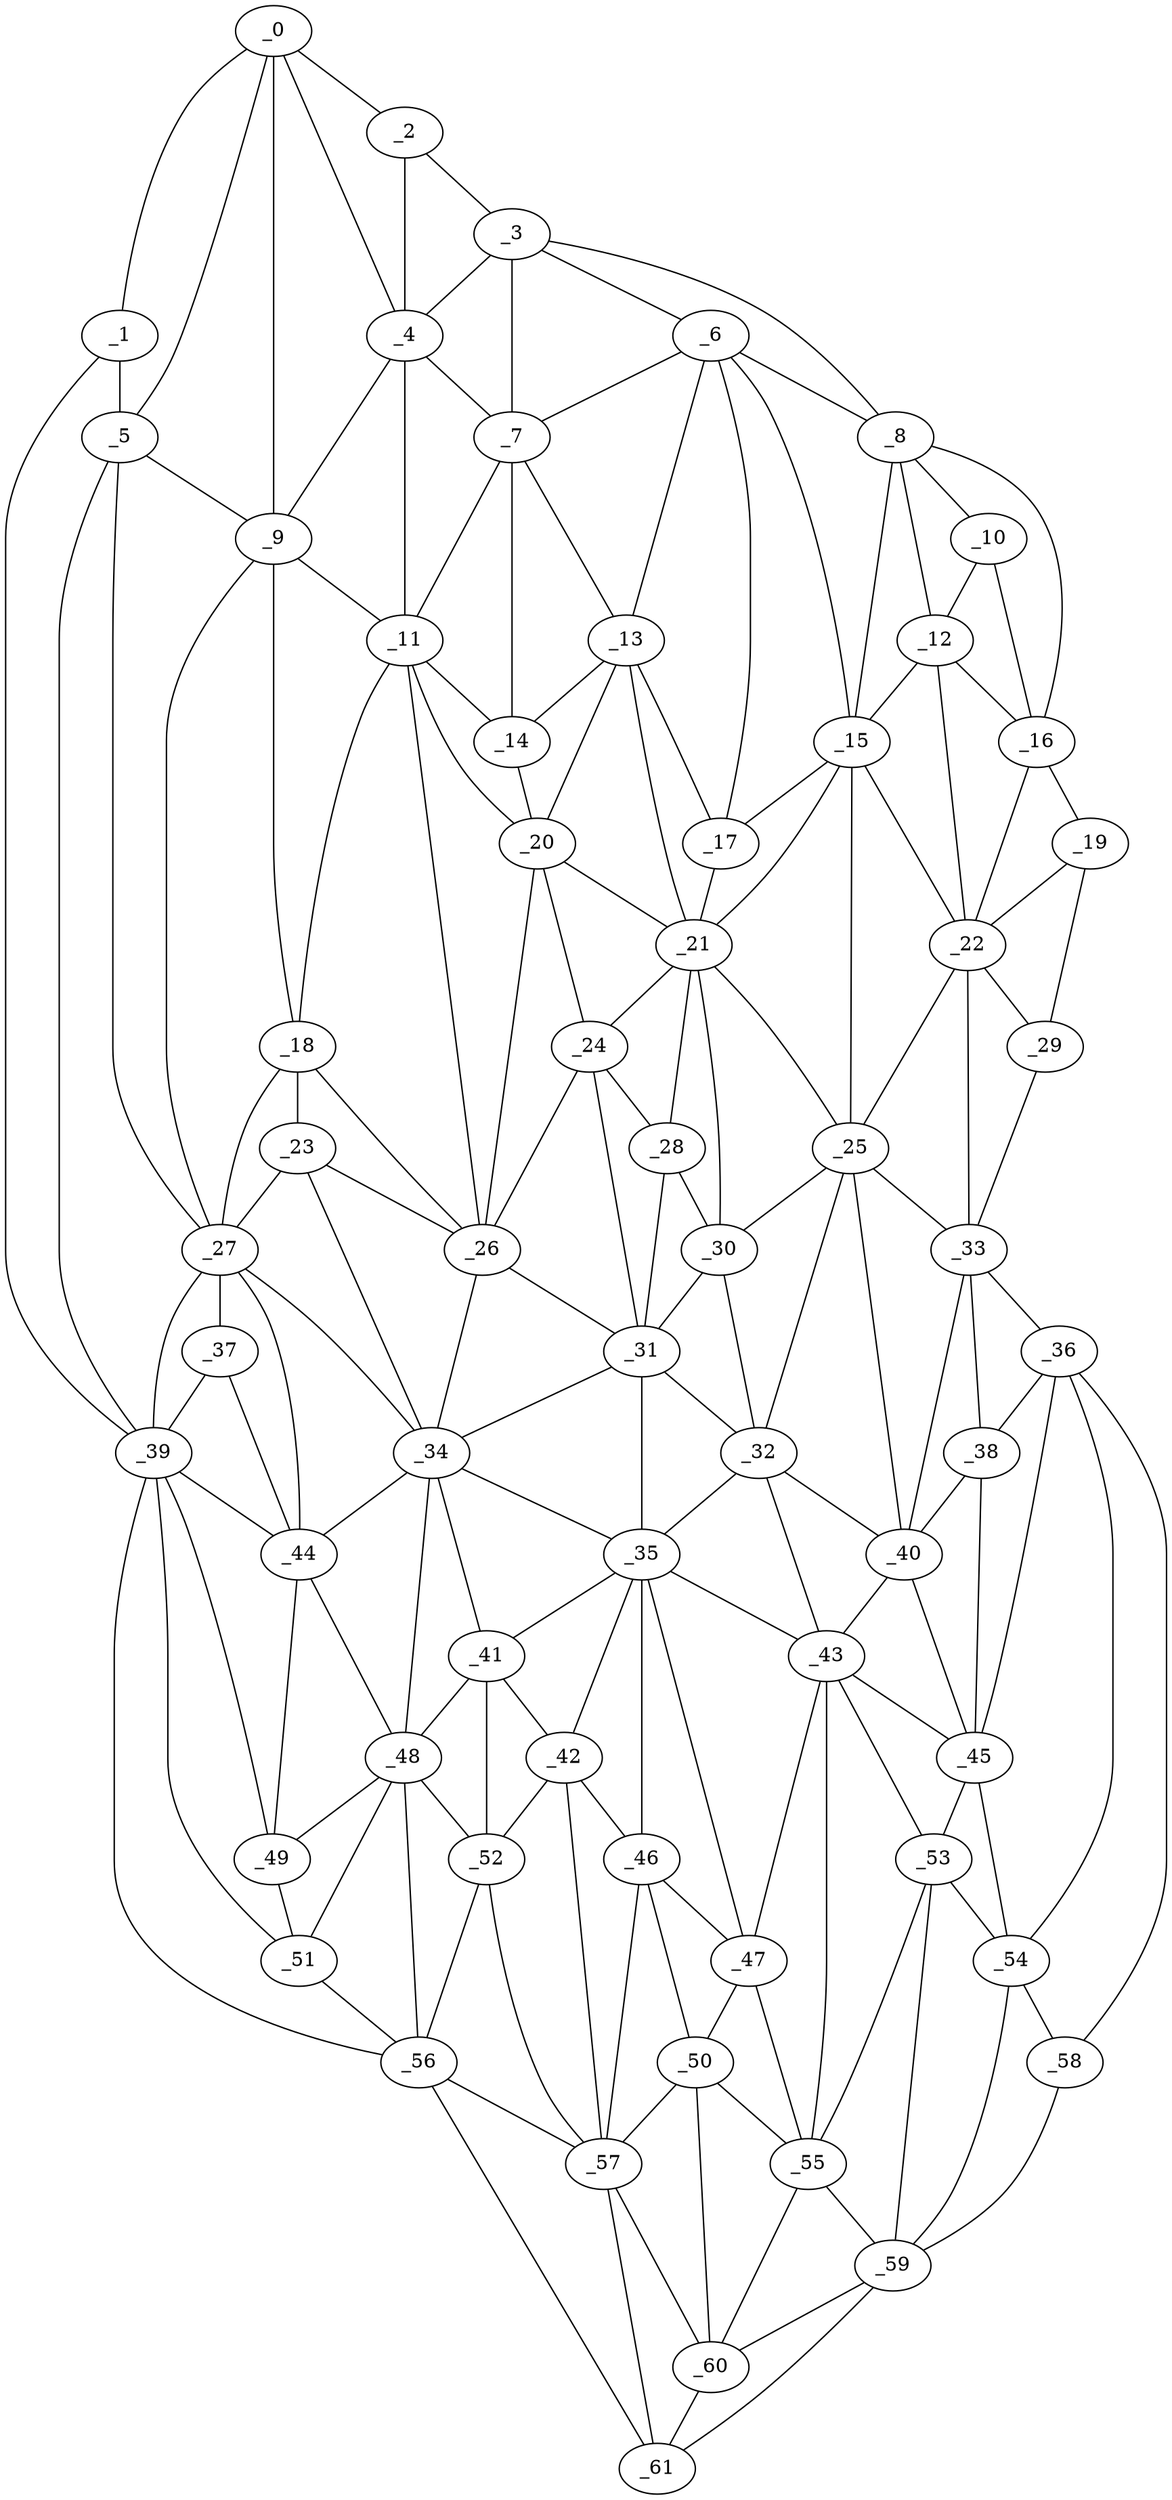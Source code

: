 graph "obj37__285.gxl" {
	_0	 [x=5,
		y=105];
	_1	 [x=9,
		y=110];
	_0 -- _1	 [valence=1];
	_2	 [x=14,
		y=68];
	_0 -- _2	 [valence=1];
	_4	 [x=23,
		y=70];
	_0 -- _4	 [valence=2];
	_5	 [x=23,
		y=108];
	_0 -- _5	 [valence=2];
	_9	 [x=34,
		y=95];
	_0 -- _9	 [valence=1];
	_1 -- _5	 [valence=2];
	_39	 [x=93,
		y=122];
	_1 -- _39	 [valence=1];
	_3	 [x=19,
		y=57];
	_2 -- _3	 [valence=1];
	_2 -- _4	 [valence=2];
	_3 -- _4	 [valence=2];
	_6	 [x=24,
		y=49];
	_3 -- _6	 [valence=2];
	_7	 [x=30,
		y=67];
	_3 -- _7	 [valence=1];
	_8	 [x=32,
		y=36];
	_3 -- _8	 [valence=1];
	_4 -- _7	 [valence=1];
	_4 -- _9	 [valence=2];
	_11	 [x=38,
		y=75];
	_4 -- _11	 [valence=1];
	_5 -- _9	 [valence=2];
	_27	 [x=61,
		y=104];
	_5 -- _27	 [valence=1];
	_5 -- _39	 [valence=2];
	_6 -- _7	 [valence=2];
	_6 -- _8	 [valence=1];
	_13	 [x=41,
		y=57];
	_6 -- _13	 [valence=1];
	_15	 [x=42,
		y=44];
	_6 -- _15	 [valence=2];
	_17	 [x=43,
		y=50];
	_6 -- _17	 [valence=2];
	_7 -- _11	 [valence=2];
	_7 -- _13	 [valence=2];
	_14	 [x=41,
		y=65];
	_7 -- _14	 [valence=2];
	_10	 [x=37,
		y=29];
	_8 -- _10	 [valence=1];
	_12	 [x=41,
		y=32];
	_8 -- _12	 [valence=1];
	_8 -- _15	 [valence=2];
	_16	 [x=43,
		y=20];
	_8 -- _16	 [valence=1];
	_9 -- _11	 [valence=2];
	_18	 [x=48,
		y=89];
	_9 -- _18	 [valence=1];
	_9 -- _27	 [valence=2];
	_10 -- _12	 [valence=2];
	_10 -- _16	 [valence=2];
	_11 -- _14	 [valence=2];
	_11 -- _18	 [valence=2];
	_20	 [x=52,
		y=66];
	_11 -- _20	 [valence=2];
	_26	 [x=61,
		y=77];
	_11 -- _26	 [valence=2];
	_12 -- _15	 [valence=1];
	_12 -- _16	 [valence=1];
	_22	 [x=56,
		y=35];
	_12 -- _22	 [valence=2];
	_13 -- _14	 [valence=2];
	_13 -- _17	 [valence=2];
	_13 -- _20	 [valence=2];
	_21	 [x=53,
		y=53];
	_13 -- _21	 [valence=1];
	_14 -- _20	 [valence=2];
	_15 -- _17	 [valence=2];
	_15 -- _21	 [valence=2];
	_15 -- _22	 [valence=2];
	_25	 [x=60,
		y=39];
	_15 -- _25	 [valence=2];
	_19	 [x=49,
		y=13];
	_16 -- _19	 [valence=1];
	_16 -- _22	 [valence=2];
	_17 -- _21	 [valence=2];
	_23	 [x=56,
		y=91];
	_18 -- _23	 [valence=2];
	_18 -- _26	 [valence=1];
	_18 -- _27	 [valence=1];
	_19 -- _22	 [valence=1];
	_29	 [x=64,
		y=5];
	_19 -- _29	 [valence=1];
	_20 -- _21	 [valence=2];
	_24	 [x=58,
		y=66];
	_20 -- _24	 [valence=1];
	_20 -- _26	 [valence=1];
	_21 -- _24	 [valence=2];
	_21 -- _25	 [valence=1];
	_28	 [x=63,
		y=61];
	_21 -- _28	 [valence=2];
	_30	 [x=67,
		y=51];
	_21 -- _30	 [valence=2];
	_22 -- _25	 [valence=1];
	_22 -- _29	 [valence=1];
	_33	 [x=75,
		y=7];
	_22 -- _33	 [valence=2];
	_23 -- _26	 [valence=1];
	_23 -- _27	 [valence=1];
	_34	 [x=78,
		y=71];
	_23 -- _34	 [valence=2];
	_24 -- _26	 [valence=2];
	_24 -- _28	 [valence=2];
	_31	 [x=68,
		y=62];
	_24 -- _31	 [valence=2];
	_25 -- _30	 [valence=1];
	_32	 [x=73,
		y=50];
	_25 -- _32	 [valence=2];
	_25 -- _33	 [valence=2];
	_40	 [x=94,
		y=24];
	_25 -- _40	 [valence=2];
	_26 -- _31	 [valence=1];
	_26 -- _34	 [valence=1];
	_27 -- _34	 [valence=2];
	_37	 [x=91,
		y=115];
	_27 -- _37	 [valence=2];
	_27 -- _39	 [valence=2];
	_44	 [x=99,
		y=104];
	_27 -- _44	 [valence=1];
	_28 -- _30	 [valence=2];
	_28 -- _31	 [valence=2];
	_29 -- _33	 [valence=1];
	_30 -- _31	 [valence=2];
	_30 -- _32	 [valence=2];
	_31 -- _32	 [valence=1];
	_31 -- _34	 [valence=2];
	_35	 [x=81,
		y=54];
	_31 -- _35	 [valence=1];
	_32 -- _35	 [valence=2];
	_32 -- _40	 [valence=1];
	_43	 [x=98,
		y=34];
	_32 -- _43	 [valence=2];
	_36	 [x=87,
		y=10];
	_33 -- _36	 [valence=1];
	_38	 [x=93,
		y=18];
	_33 -- _38	 [valence=2];
	_33 -- _40	 [valence=2];
	_34 -- _35	 [valence=2];
	_41	 [x=95,
		y=68];
	_34 -- _41	 [valence=1];
	_34 -- _44	 [valence=2];
	_48	 [x=103,
		y=87];
	_34 -- _48	 [valence=2];
	_35 -- _41	 [valence=2];
	_42	 [x=97,
		y=60];
	_35 -- _42	 [valence=1];
	_35 -- _43	 [valence=2];
	_46	 [x=100,
		y=56];
	_35 -- _46	 [valence=2];
	_47	 [x=102,
		y=44];
	_35 -- _47	 [valence=2];
	_36 -- _38	 [valence=2];
	_45	 [x=100,
		y=22];
	_36 -- _45	 [valence=2];
	_54	 [x=111,
		y=23];
	_36 -- _54	 [valence=1];
	_58	 [x=119,
		y=22];
	_36 -- _58	 [valence=1];
	_37 -- _39	 [valence=1];
	_37 -- _44	 [valence=2];
	_38 -- _40	 [valence=2];
	_38 -- _45	 [valence=2];
	_39 -- _44	 [valence=2];
	_49	 [x=103,
		y=97];
	_39 -- _49	 [valence=2];
	_51	 [x=105,
		y=94];
	_39 -- _51	 [valence=2];
	_56	 [x=114,
		y=80];
	_39 -- _56	 [valence=1];
	_40 -- _43	 [valence=1];
	_40 -- _45	 [valence=2];
	_41 -- _42	 [valence=2];
	_41 -- _48	 [valence=2];
	_52	 [x=107,
		y=75];
	_41 -- _52	 [valence=2];
	_42 -- _46	 [valence=2];
	_42 -- _52	 [valence=1];
	_57	 [x=115,
		y=64];
	_42 -- _57	 [valence=1];
	_43 -- _45	 [valence=2];
	_43 -- _47	 [valence=2];
	_53	 [x=108,
		y=30];
	_43 -- _53	 [valence=2];
	_55	 [x=112,
		y=38];
	_43 -- _55	 [valence=2];
	_44 -- _48	 [valence=1];
	_44 -- _49	 [valence=2];
	_45 -- _53	 [valence=2];
	_45 -- _54	 [valence=2];
	_46 -- _47	 [valence=2];
	_50	 [x=105,
		y=52];
	_46 -- _50	 [valence=2];
	_46 -- _57	 [valence=1];
	_47 -- _50	 [valence=1];
	_47 -- _55	 [valence=2];
	_48 -- _49	 [valence=2];
	_48 -- _51	 [valence=2];
	_48 -- _52	 [valence=2];
	_48 -- _56	 [valence=2];
	_49 -- _51	 [valence=2];
	_50 -- _55	 [valence=2];
	_50 -- _57	 [valence=2];
	_60	 [x=122,
		y=50];
	_50 -- _60	 [valence=2];
	_51 -- _56	 [valence=2];
	_52 -- _56	 [valence=2];
	_52 -- _57	 [valence=2];
	_53 -- _54	 [valence=1];
	_53 -- _55	 [valence=2];
	_59	 [x=120,
		y=29];
	_53 -- _59	 [valence=2];
	_54 -- _58	 [valence=2];
	_54 -- _59	 [valence=1];
	_55 -- _59	 [valence=1];
	_55 -- _60	 [valence=1];
	_56 -- _57	 [valence=1];
	_61	 [x=124,
		y=60];
	_56 -- _61	 [valence=1];
	_57 -- _60	 [valence=2];
	_57 -- _61	 [valence=2];
	_58 -- _59	 [valence=1];
	_59 -- _60	 [valence=2];
	_59 -- _61	 [valence=1];
	_60 -- _61	 [valence=2];
}
